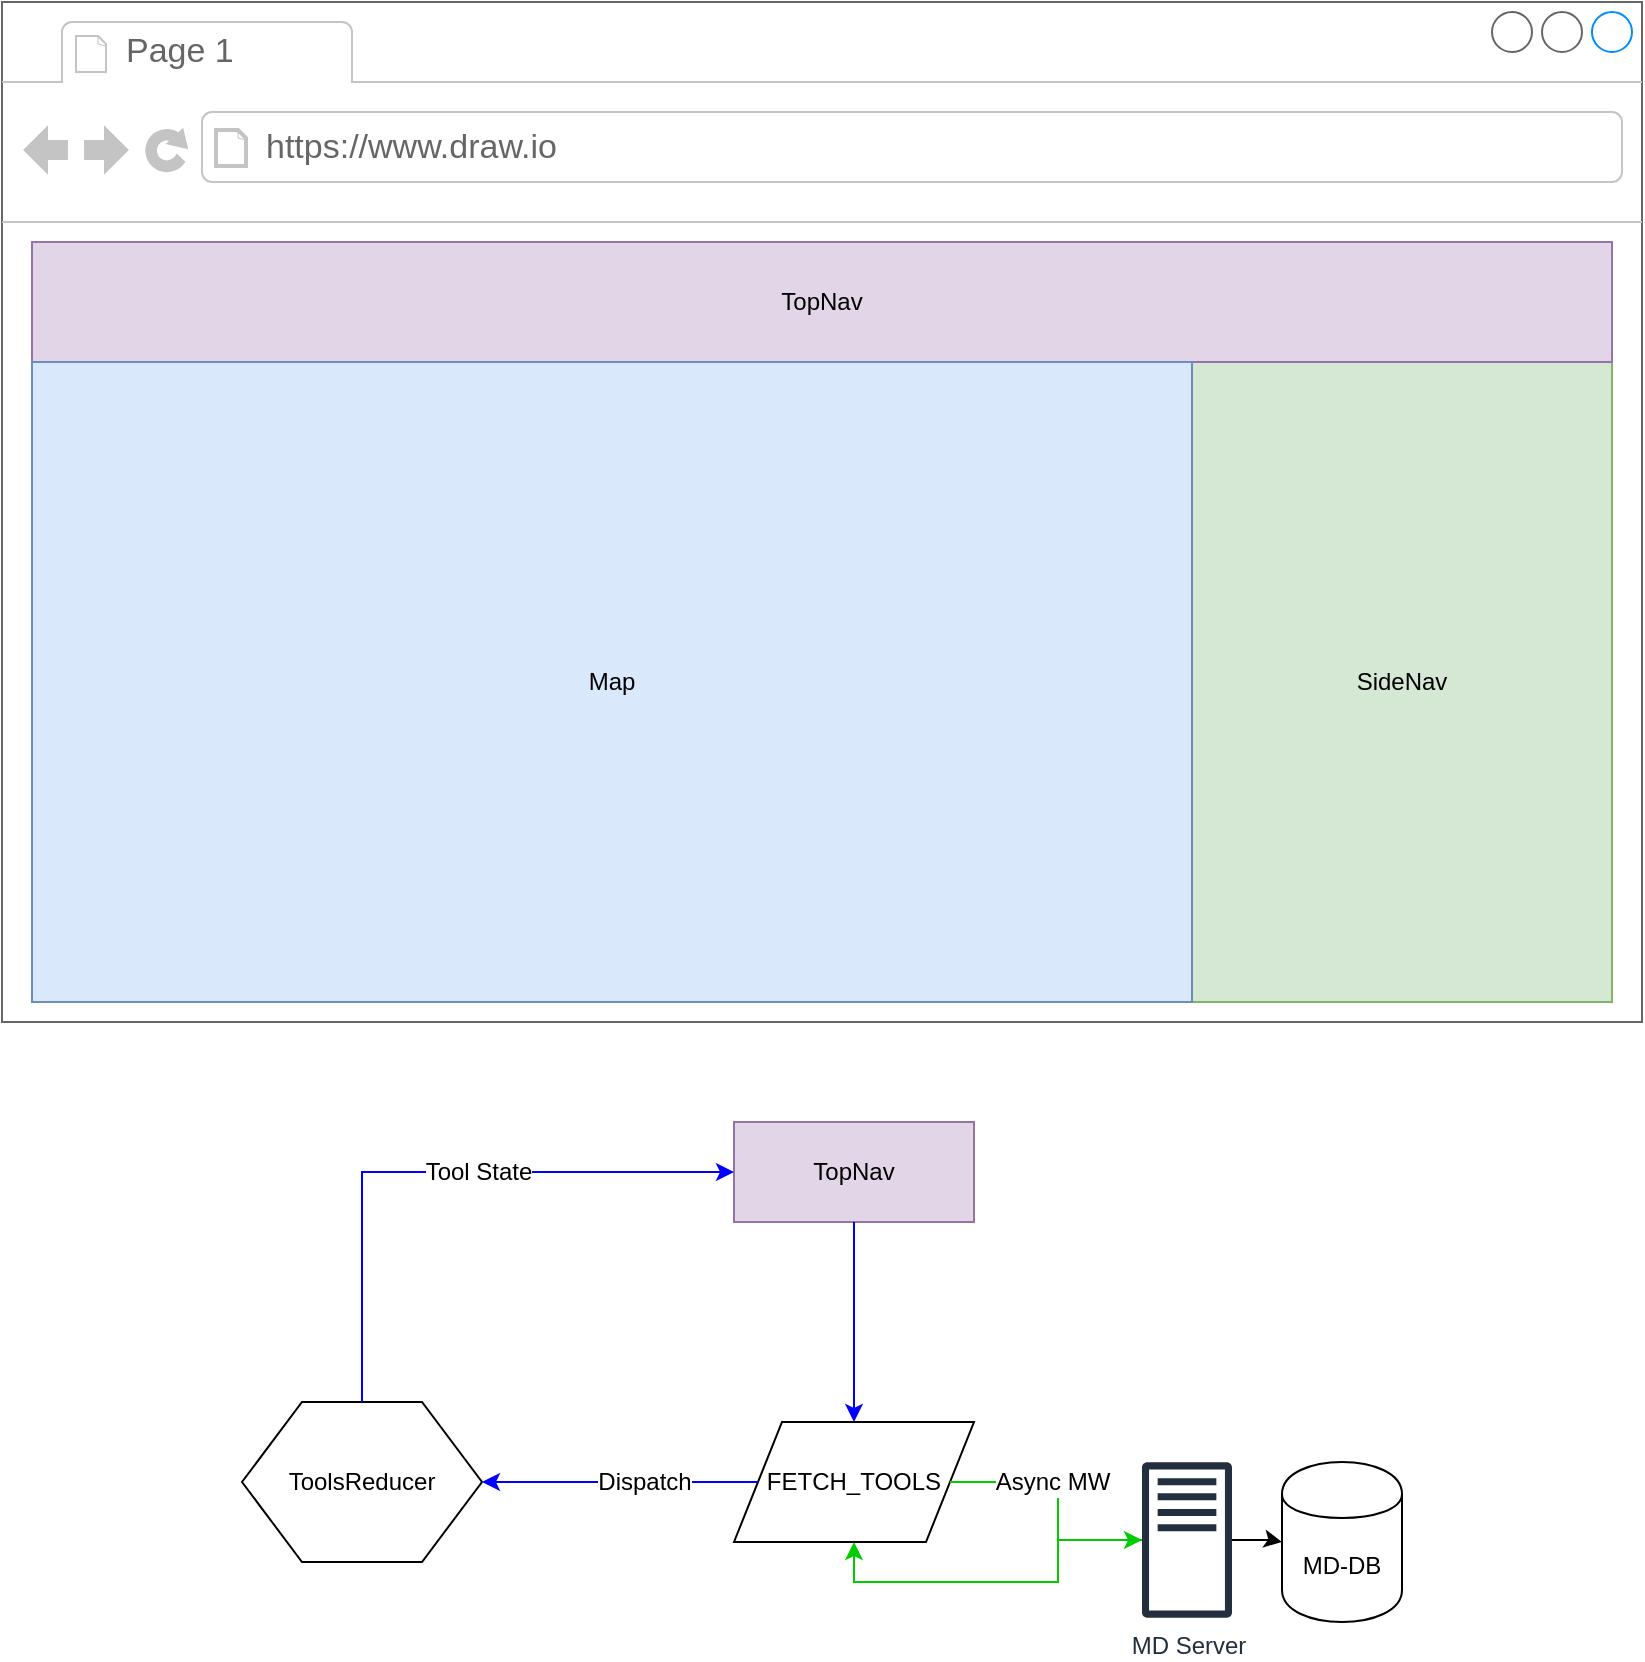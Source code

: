 <mxfile version="12.9.3" type="gitlab"><diagram id="gOs-nBgS-C7RJ_mC8z-V" name="Page-1"><mxGraphModel dx="1422" dy="774" grid="1" gridSize="10" guides="1" tooltips="1" connect="1" arrows="1" fold="1" page="1" pageScale="1" pageWidth="850" pageHeight="1100" math="0" shadow="0"><root><mxCell id="0"/><mxCell id="1" parent="0"/><mxCell id="tDYX1w3g_pOu6mBCStlP-16" value="" style="strokeWidth=1;shadow=0;dashed=0;align=center;html=1;shape=mxgraph.mockup.containers.browserWindow;rSize=0;strokeColor=#666666;strokeColor2=#008cff;strokeColor3=#c4c4c4;mainText=,;recursiveResize=0;" vertex="1" parent="1"><mxGeometry x="15" width="820" height="510" as="geometry"/></mxCell><mxCell id="tDYX1w3g_pOu6mBCStlP-17" value="Page 1" style="strokeWidth=1;shadow=0;dashed=0;align=center;html=1;shape=mxgraph.mockup.containers.anchor;fontSize=17;fontColor=#666666;align=left;" vertex="1" parent="tDYX1w3g_pOu6mBCStlP-16"><mxGeometry x="60" y="12" width="110" height="26" as="geometry"/></mxCell><mxCell id="tDYX1w3g_pOu6mBCStlP-18" value="https://www.draw.io" style="strokeWidth=1;shadow=0;dashed=0;align=center;html=1;shape=mxgraph.mockup.containers.anchor;rSize=0;fontSize=17;fontColor=#666666;align=left;" vertex="1" parent="tDYX1w3g_pOu6mBCStlP-16"><mxGeometry x="130" y="60" width="250" height="26" as="geometry"/></mxCell><mxCell id="tDYX1w3g_pOu6mBCStlP-4" value="SideNav" style="rounded=0;whiteSpace=wrap;html=1;fillColor=#d5e8d4;strokeColor=#82b366;" vertex="1" parent="1"><mxGeometry x="610" y="180" width="210" height="320" as="geometry"/></mxCell><mxCell id="tDYX1w3g_pOu6mBCStlP-5" value="TopNav" style="rounded=0;whiteSpace=wrap;html=1;fillColor=#e1d5e7;strokeColor=#9673a6;" vertex="1" parent="1"><mxGeometry x="30" y="120" width="790" height="60" as="geometry"/></mxCell><mxCell id="tDYX1w3g_pOu6mBCStlP-6" value="Map" style="rounded=0;whiteSpace=wrap;html=1;fillColor=#dae8fc;strokeColor=#6c8ebf;" vertex="1" parent="1"><mxGeometry x="30" y="180" width="580" height="320" as="geometry"/></mxCell><mxCell id="tDYX1w3g_pOu6mBCStlP-38" value="" style="group" vertex="1" connectable="0" parent="1"><mxGeometry x="135" y="560" width="580" height="250" as="geometry"/></mxCell><mxCell id="tDYX1w3g_pOu6mBCStlP-20" value="TopNav" style="rounded=0;whiteSpace=wrap;html=1;shadow=0;fillColor=#e1d5e7;strokeColor=#9673a6;" vertex="1" parent="tDYX1w3g_pOu6mBCStlP-38"><mxGeometry x="246" width="120" height="50" as="geometry"/></mxCell><mxCell id="tDYX1w3g_pOu6mBCStlP-22" value="FETCH_TOOLS" style="shape=parallelogram;perimeter=parallelogramPerimeter;whiteSpace=wrap;html=1;shadow=0;gradientColor=none;" vertex="1" parent="tDYX1w3g_pOu6mBCStlP-38"><mxGeometry x="246" y="150" width="120" height="60" as="geometry"/></mxCell><mxCell id="tDYX1w3g_pOu6mBCStlP-35" style="edgeStyle=orthogonalEdgeStyle;rounded=0;orthogonalLoop=1;jettySize=auto;html=1;strokeColor=#0000FF;" edge="1" parent="tDYX1w3g_pOu6mBCStlP-38" source="tDYX1w3g_pOu6mBCStlP-20" target="tDYX1w3g_pOu6mBCStlP-22"><mxGeometry relative="1" as="geometry"/></mxCell><mxCell id="tDYX1w3g_pOu6mBCStlP-26" value="MD-DB" style="shape=cylinder;whiteSpace=wrap;html=1;boundedLbl=1;backgroundOutline=1;shadow=0;gradientColor=none;" vertex="1" parent="tDYX1w3g_pOu6mBCStlP-38"><mxGeometry x="520" y="170" width="60" height="80" as="geometry"/></mxCell><mxCell id="tDYX1w3g_pOu6mBCStlP-30" style="edgeStyle=orthogonalEdgeStyle;rounded=0;orthogonalLoop=1;jettySize=auto;html=1;entryX=0;entryY=0.5;entryDx=0;entryDy=0;" edge="1" parent="tDYX1w3g_pOu6mBCStlP-38" source="tDYX1w3g_pOu6mBCStlP-27" target="tDYX1w3g_pOu6mBCStlP-26"><mxGeometry relative="1" as="geometry"/></mxCell><mxCell id="tDYX1w3g_pOu6mBCStlP-31" style="edgeStyle=orthogonalEdgeStyle;rounded=0;orthogonalLoop=1;jettySize=auto;html=1;entryX=0.5;entryY=1;entryDx=0;entryDy=0;strokeColor=#00CC00;" edge="1" parent="tDYX1w3g_pOu6mBCStlP-38" source="tDYX1w3g_pOu6mBCStlP-27" target="tDYX1w3g_pOu6mBCStlP-22"><mxGeometry relative="1" as="geometry"/></mxCell><mxCell id="tDYX1w3g_pOu6mBCStlP-27" value="MD Server" style="outlineConnect=0;fontColor=#232F3E;gradientColor=none;fillColor=#232F3E;strokeColor=none;dashed=0;verticalLabelPosition=bottom;verticalAlign=top;align=center;html=1;fontSize=12;fontStyle=0;aspect=fixed;pointerEvents=1;shape=mxgraph.aws4.traditional_server;shadow=0;" vertex="1" parent="tDYX1w3g_pOu6mBCStlP-38"><mxGeometry x="450" y="170" width="45" height="78" as="geometry"/></mxCell><mxCell id="tDYX1w3g_pOu6mBCStlP-28" style="edgeStyle=orthogonalEdgeStyle;rounded=0;orthogonalLoop=1;jettySize=auto;html=1;exitX=1;exitY=0.5;exitDx=0;exitDy=0;strokeColor=#00CC00;" edge="1" parent="tDYX1w3g_pOu6mBCStlP-38" source="tDYX1w3g_pOu6mBCStlP-22" target="tDYX1w3g_pOu6mBCStlP-27"><mxGeometry relative="1" as="geometry"/></mxCell><mxCell id="tDYX1w3g_pOu6mBCStlP-29" value="Async MW" style="text;html=1;align=center;verticalAlign=middle;resizable=0;points=[];labelBackgroundColor=#ffffff;" vertex="1" connectable="0" parent="tDYX1w3g_pOu6mBCStlP-28"><mxGeometry x="-0.041" y="-3" relative="1" as="geometry"><mxPoint y="-6" as="offset"/></mxGeometry></mxCell><mxCell id="tDYX1w3g_pOu6mBCStlP-32" value="" style="group" vertex="1" connectable="0" parent="tDYX1w3g_pOu6mBCStlP-38"><mxGeometry y="140" width="120" height="80" as="geometry"/></mxCell><mxCell id="tDYX1w3g_pOu6mBCStlP-25" value="ToolsReducer" style="shape=hexagon;perimeter=hexagonPerimeter2;whiteSpace=wrap;html=1;shadow=0;gradientColor=none;" vertex="1" parent="tDYX1w3g_pOu6mBCStlP-32"><mxGeometry width="120" height="80" as="geometry"/></mxCell><mxCell id="tDYX1w3g_pOu6mBCStlP-24" value="" style="shape=image;html=1;verticalAlign=top;verticalLabelPosition=bottom;labelBackgroundColor=#ffffff;imageAspect=0;aspect=fixed;image=https://cdn4.iconfinder.com/data/icons/logos-brands-5/24/redux-128.png;shadow=0;gradientColor=none;" vertex="1" parent="tDYX1w3g_pOu6mBCStlP-32"><mxGeometry x="45" y="50" width="30" height="30" as="geometry"/></mxCell><mxCell id="tDYX1w3g_pOu6mBCStlP-33" style="edgeStyle=orthogonalEdgeStyle;rounded=0;orthogonalLoop=1;jettySize=auto;html=1;exitX=0;exitY=0.5;exitDx=0;exitDy=0;strokeColor=#0000FF;" edge="1" parent="tDYX1w3g_pOu6mBCStlP-38" source="tDYX1w3g_pOu6mBCStlP-22" target="tDYX1w3g_pOu6mBCStlP-25"><mxGeometry relative="1" as="geometry"/></mxCell><mxCell id="tDYX1w3g_pOu6mBCStlP-34" value="Dispatch" style="text;html=1;align=center;verticalAlign=middle;resizable=0;points=[];labelBackgroundColor=#ffffff;" vertex="1" connectable="0" parent="tDYX1w3g_pOu6mBCStlP-33"><mxGeometry x="-0.252" y="1" relative="1" as="geometry"><mxPoint x="-6" y="-1" as="offset"/></mxGeometry></mxCell><mxCell id="tDYX1w3g_pOu6mBCStlP-36" style="edgeStyle=orthogonalEdgeStyle;rounded=0;orthogonalLoop=1;jettySize=auto;html=1;entryX=0;entryY=0.5;entryDx=0;entryDy=0;strokeColor=#0000FF;" edge="1" parent="tDYX1w3g_pOu6mBCStlP-38" source="tDYX1w3g_pOu6mBCStlP-25" target="tDYX1w3g_pOu6mBCStlP-20"><mxGeometry relative="1" as="geometry"><Array as="points"><mxPoint x="60" y="25"/></Array></mxGeometry></mxCell><mxCell id="tDYX1w3g_pOu6mBCStlP-37" value="Tool State" style="text;html=1;align=center;verticalAlign=middle;resizable=0;points=[];labelBackgroundColor=#ffffff;" vertex="1" connectable="0" parent="tDYX1w3g_pOu6mBCStlP-36"><mxGeometry x="-0.236" y="-58" relative="1" as="geometry"><mxPoint x="58" y="-58" as="offset"/></mxGeometry></mxCell></root></mxGraphModel></diagram></mxfile>